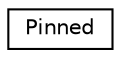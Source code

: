digraph "Graphical Class Hierarchy"
{
  edge [fontname="Helvetica",fontsize="10",labelfontname="Helvetica",labelfontsize="10"];
  node [fontname="Helvetica",fontsize="10",shape=record];
  rankdir="LR";
  Node0 [label="Pinned",height=0.2,width=0.4,color="black", fillcolor="white", style="filled",URL="$struct_pinned.html"];
}
